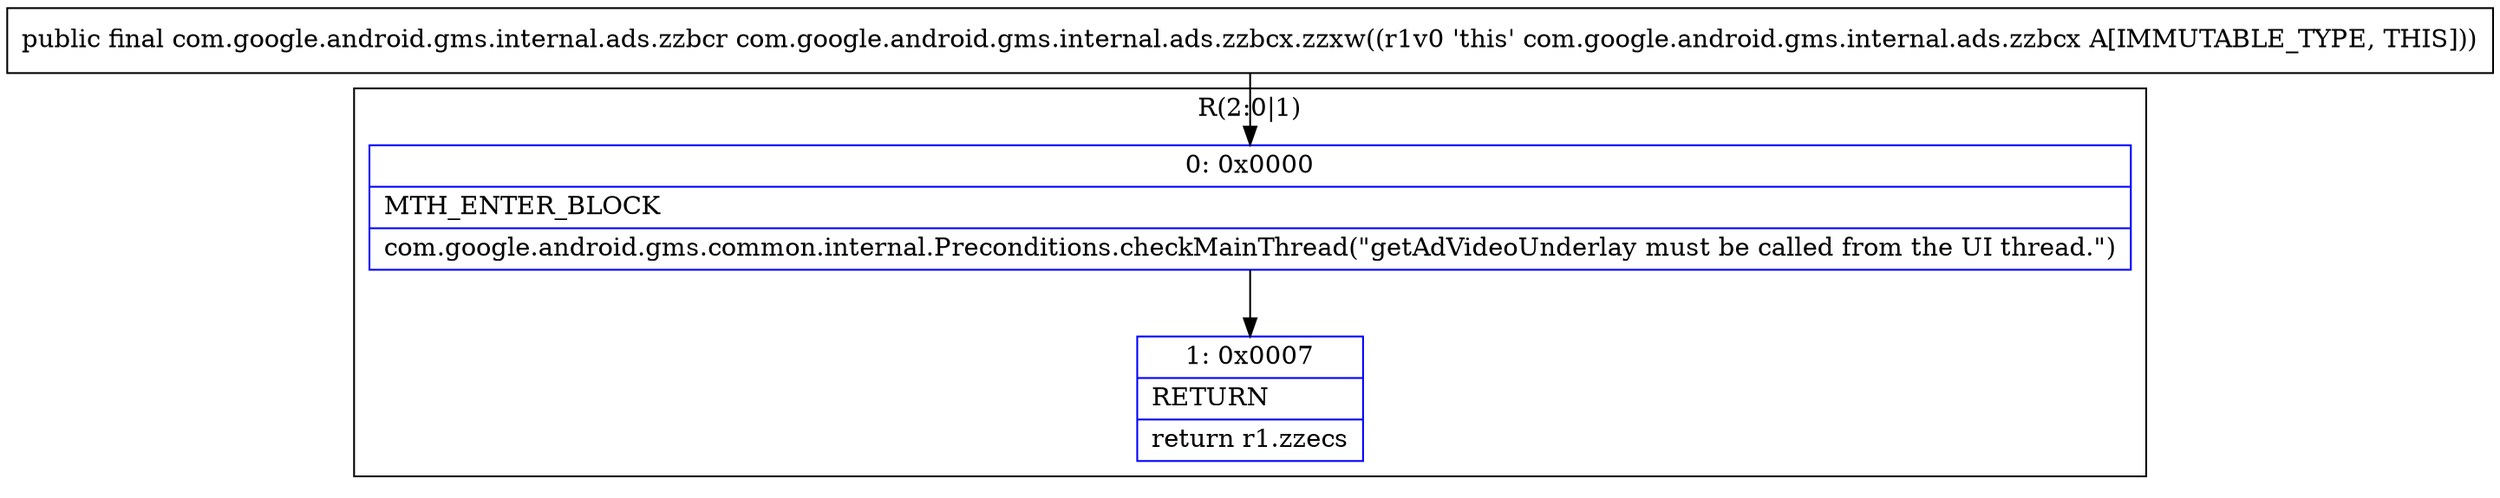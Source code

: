 digraph "CFG forcom.google.android.gms.internal.ads.zzbcx.zzxw()Lcom\/google\/android\/gms\/internal\/ads\/zzbcr;" {
subgraph cluster_Region_1449796321 {
label = "R(2:0|1)";
node [shape=record,color=blue];
Node_0 [shape=record,label="{0\:\ 0x0000|MTH_ENTER_BLOCK\l|com.google.android.gms.common.internal.Preconditions.checkMainThread(\"getAdVideoUnderlay must be called from the UI thread.\")\l}"];
Node_1 [shape=record,label="{1\:\ 0x0007|RETURN\l|return r1.zzecs\l}"];
}
MethodNode[shape=record,label="{public final com.google.android.gms.internal.ads.zzbcr com.google.android.gms.internal.ads.zzbcx.zzxw((r1v0 'this' com.google.android.gms.internal.ads.zzbcx A[IMMUTABLE_TYPE, THIS])) }"];
MethodNode -> Node_0;
Node_0 -> Node_1;
}

